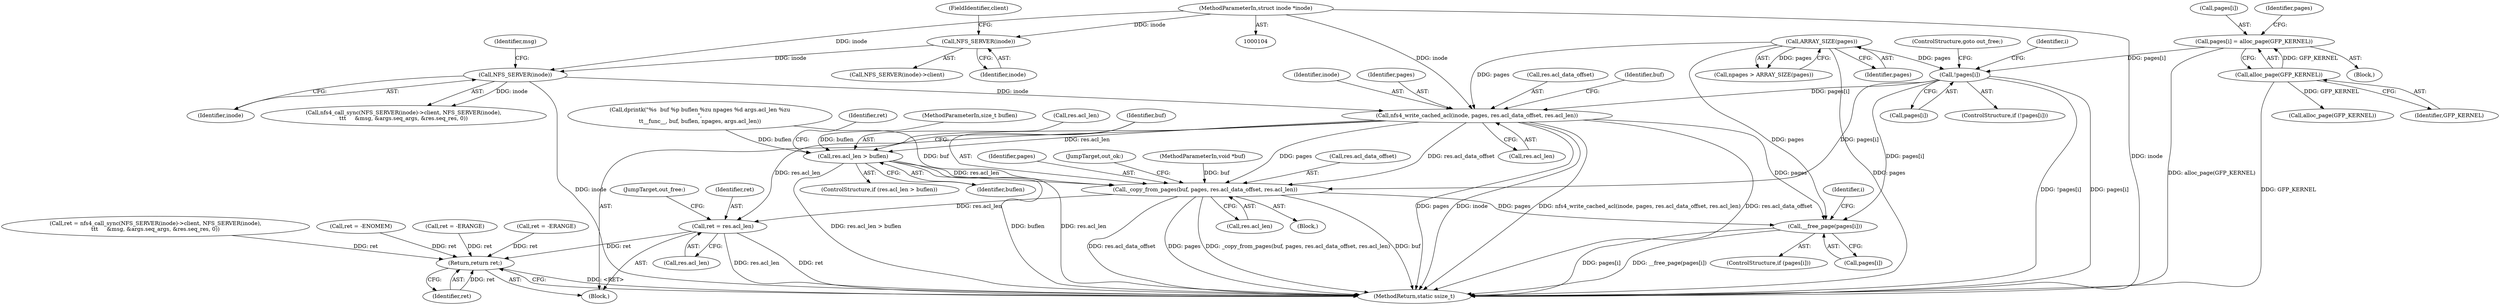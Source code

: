 digraph "0_linux_7d3e91a89b7adbc2831334def9e494dd9892f9af@API" {
"1000235" [label="(Call,nfs4_write_cached_acl(inode, pages, res.acl_data_offset, res.acl_len))"];
"1000202" [label="(Call,NFS_SERVER(inode))"];
"1000199" [label="(Call,NFS_SERVER(inode))"];
"1000105" [label="(MethodParameterIn,struct inode *inode)"];
"1000157" [label="(Call,!pages[i])"];
"1000150" [label="(Call,pages[i] = alloc_page(GFP_KERNEL))"];
"1000154" [label="(Call,alloc_page(GFP_KERNEL))"];
"1000135" [label="(Call,ARRAY_SIZE(pages))"];
"1000248" [label="(Call,res.acl_len > buflen)"];
"1000259" [label="(Call,_copy_from_pages(buf, pages, res.acl_data_offset, res.acl_len))"];
"1000269" [label="(Call,ret = res.acl_len)"];
"1000300" [label="(Return,return ret;)"];
"1000288" [label="(Call,__free_page(pages[i]))"];
"1000108" [label="(Block,)"];
"1000249" [label="(Call,res.acl_len)"];
"1000268" [label="(JumpTarget,out_ok:)"];
"1000265" [label="(Call,res.acl_len)"];
"1000274" [label="(JumpTarget,out_free:)"];
"1000247" [label="(ControlStructure,if (res.acl_len > buflen))"];
"1000283" [label="(Identifier,i)"];
"1000106" [label="(MethodParameterIn,void *buf)"];
"1000199" [label="(Call,NFS_SERVER(inode))"];
"1000302" [label="(MethodReturn,static ssize_t)"];
"1000235" [label="(Call,nfs4_write_cached_acl(inode, pages, res.acl_data_offset, res.acl_len))"];
"1000151" [label="(Call,pages[i])"];
"1000157" [label="(Call,!pages[i])"];
"1000197" [label="(Call,nfs4_call_sync(NFS_SERVER(inode)->client, NFS_SERVER(inode),\n\t\t\t     &msg, &args.seq_args, &res.seq_res, 0))"];
"1000288" [label="(Call,__free_page(pages[i]))"];
"1000237" [label="(Identifier,pages)"];
"1000136" [label="(Identifier,pages)"];
"1000120" [label="(Call,ret = -ENOMEM)"];
"1000166" [label="(Call,alloc_page(GFP_KERNEL))"];
"1000270" [label="(Identifier,ret)"];
"1000205" [label="(Identifier,msg)"];
"1000236" [label="(Identifier,inode)"];
"1000133" [label="(Call,npages > ARRAY_SIZE(pages))"];
"1000284" [label="(ControlStructure,if (pages[i]))"];
"1000255" [label="(Identifier,ret)"];
"1000135" [label="(Call,ARRAY_SIZE(pages))"];
"1000230" [label="(Call,ret = -ERANGE)"];
"1000300" [label="(Return,return ret;)"];
"1000260" [label="(Identifier,buf)"];
"1000186" [label="(Call,dprintk(\"%s  buf %p buflen %zu npages %d args.acl_len %zu\n\",\n\t\t__func__, buf, buflen, npages, args.acl_len))"];
"1000254" [label="(Call,ret = -ERANGE)"];
"1000156" [label="(ControlStructure,if (!pages[i]))"];
"1000262" [label="(Call,res.acl_data_offset)"];
"1000150" [label="(Call,pages[i] = alloc_page(GFP_KERNEL))"];
"1000301" [label="(Identifier,ret)"];
"1000241" [label="(Call,res.acl_len)"];
"1000269" [label="(Call,ret = res.acl_len)"];
"1000200" [label="(Identifier,inode)"];
"1000159" [label="(Identifier,pages)"];
"1000246" [label="(Block,)"];
"1000149" [label="(Block,)"];
"1000238" [label="(Call,res.acl_data_offset)"];
"1000198" [label="(Call,NFS_SERVER(inode)->client)"];
"1000259" [label="(Call,_copy_from_pages(buf, pages, res.acl_data_offset, res.acl_len))"];
"1000161" [label="(ControlStructure,goto out_free;)"];
"1000158" [label="(Call,pages[i])"];
"1000195" [label="(Call,ret = nfs4_call_sync(NFS_SERVER(inode)->client, NFS_SERVER(inode),\n\t\t\t     &msg, &args.seq_args, &res.seq_res, 0))"];
"1000289" [label="(Call,pages[i])"];
"1000107" [label="(MethodParameterIn,size_t buflen)"];
"1000201" [label="(FieldIdentifier,client)"];
"1000261" [label="(Identifier,pages)"];
"1000203" [label="(Identifier,inode)"];
"1000245" [label="(Identifier,buf)"];
"1000252" [label="(Identifier,buflen)"];
"1000271" [label="(Call,res.acl_len)"];
"1000148" [label="(Identifier,i)"];
"1000202" [label="(Call,NFS_SERVER(inode))"];
"1000155" [label="(Identifier,GFP_KERNEL)"];
"1000154" [label="(Call,alloc_page(GFP_KERNEL))"];
"1000248" [label="(Call,res.acl_len > buflen)"];
"1000105" [label="(MethodParameterIn,struct inode *inode)"];
"1000235" -> "1000108"  [label="AST: "];
"1000235" -> "1000241"  [label="CFG: "];
"1000236" -> "1000235"  [label="AST: "];
"1000237" -> "1000235"  [label="AST: "];
"1000238" -> "1000235"  [label="AST: "];
"1000241" -> "1000235"  [label="AST: "];
"1000245" -> "1000235"  [label="CFG: "];
"1000235" -> "1000302"  [label="DDG: pages"];
"1000235" -> "1000302"  [label="DDG: inode"];
"1000235" -> "1000302"  [label="DDG: nfs4_write_cached_acl(inode, pages, res.acl_data_offset, res.acl_len)"];
"1000235" -> "1000302"  [label="DDG: res.acl_data_offset"];
"1000202" -> "1000235"  [label="DDG: inode"];
"1000105" -> "1000235"  [label="DDG: inode"];
"1000157" -> "1000235"  [label="DDG: pages[i]"];
"1000135" -> "1000235"  [label="DDG: pages"];
"1000235" -> "1000248"  [label="DDG: res.acl_len"];
"1000235" -> "1000259"  [label="DDG: pages"];
"1000235" -> "1000259"  [label="DDG: res.acl_data_offset"];
"1000235" -> "1000269"  [label="DDG: res.acl_len"];
"1000235" -> "1000288"  [label="DDG: pages"];
"1000202" -> "1000197"  [label="AST: "];
"1000202" -> "1000203"  [label="CFG: "];
"1000203" -> "1000202"  [label="AST: "];
"1000205" -> "1000202"  [label="CFG: "];
"1000202" -> "1000302"  [label="DDG: inode"];
"1000202" -> "1000197"  [label="DDG: inode"];
"1000199" -> "1000202"  [label="DDG: inode"];
"1000105" -> "1000202"  [label="DDG: inode"];
"1000199" -> "1000198"  [label="AST: "];
"1000199" -> "1000200"  [label="CFG: "];
"1000200" -> "1000199"  [label="AST: "];
"1000201" -> "1000199"  [label="CFG: "];
"1000105" -> "1000199"  [label="DDG: inode"];
"1000105" -> "1000104"  [label="AST: "];
"1000105" -> "1000302"  [label="DDG: inode"];
"1000157" -> "1000156"  [label="AST: "];
"1000157" -> "1000158"  [label="CFG: "];
"1000158" -> "1000157"  [label="AST: "];
"1000161" -> "1000157"  [label="CFG: "];
"1000148" -> "1000157"  [label="CFG: "];
"1000157" -> "1000302"  [label="DDG: !pages[i]"];
"1000157" -> "1000302"  [label="DDG: pages[i]"];
"1000150" -> "1000157"  [label="DDG: pages[i]"];
"1000135" -> "1000157"  [label="DDG: pages"];
"1000157" -> "1000259"  [label="DDG: pages[i]"];
"1000157" -> "1000288"  [label="DDG: pages[i]"];
"1000150" -> "1000149"  [label="AST: "];
"1000150" -> "1000154"  [label="CFG: "];
"1000151" -> "1000150"  [label="AST: "];
"1000154" -> "1000150"  [label="AST: "];
"1000159" -> "1000150"  [label="CFG: "];
"1000150" -> "1000302"  [label="DDG: alloc_page(GFP_KERNEL)"];
"1000154" -> "1000150"  [label="DDG: GFP_KERNEL"];
"1000154" -> "1000155"  [label="CFG: "];
"1000155" -> "1000154"  [label="AST: "];
"1000154" -> "1000302"  [label="DDG: GFP_KERNEL"];
"1000154" -> "1000166"  [label="DDG: GFP_KERNEL"];
"1000135" -> "1000133"  [label="AST: "];
"1000135" -> "1000136"  [label="CFG: "];
"1000136" -> "1000135"  [label="AST: "];
"1000133" -> "1000135"  [label="CFG: "];
"1000135" -> "1000302"  [label="DDG: pages"];
"1000135" -> "1000133"  [label="DDG: pages"];
"1000135" -> "1000288"  [label="DDG: pages"];
"1000248" -> "1000247"  [label="AST: "];
"1000248" -> "1000252"  [label="CFG: "];
"1000249" -> "1000248"  [label="AST: "];
"1000252" -> "1000248"  [label="AST: "];
"1000255" -> "1000248"  [label="CFG: "];
"1000260" -> "1000248"  [label="CFG: "];
"1000248" -> "1000302"  [label="DDG: res.acl_len > buflen"];
"1000248" -> "1000302"  [label="DDG: buflen"];
"1000248" -> "1000302"  [label="DDG: res.acl_len"];
"1000186" -> "1000248"  [label="DDG: buflen"];
"1000107" -> "1000248"  [label="DDG: buflen"];
"1000248" -> "1000259"  [label="DDG: res.acl_len"];
"1000259" -> "1000246"  [label="AST: "];
"1000259" -> "1000265"  [label="CFG: "];
"1000260" -> "1000259"  [label="AST: "];
"1000261" -> "1000259"  [label="AST: "];
"1000262" -> "1000259"  [label="AST: "];
"1000265" -> "1000259"  [label="AST: "];
"1000268" -> "1000259"  [label="CFG: "];
"1000259" -> "1000302"  [label="DDG: _copy_from_pages(buf, pages, res.acl_data_offset, res.acl_len)"];
"1000259" -> "1000302"  [label="DDG: buf"];
"1000259" -> "1000302"  [label="DDG: res.acl_data_offset"];
"1000259" -> "1000302"  [label="DDG: pages"];
"1000186" -> "1000259"  [label="DDG: buf"];
"1000106" -> "1000259"  [label="DDG: buf"];
"1000259" -> "1000269"  [label="DDG: res.acl_len"];
"1000259" -> "1000288"  [label="DDG: pages"];
"1000269" -> "1000108"  [label="AST: "];
"1000269" -> "1000271"  [label="CFG: "];
"1000270" -> "1000269"  [label="AST: "];
"1000271" -> "1000269"  [label="AST: "];
"1000274" -> "1000269"  [label="CFG: "];
"1000269" -> "1000302"  [label="DDG: ret"];
"1000269" -> "1000302"  [label="DDG: res.acl_len"];
"1000269" -> "1000300"  [label="DDG: ret"];
"1000300" -> "1000108"  [label="AST: "];
"1000300" -> "1000301"  [label="CFG: "];
"1000301" -> "1000300"  [label="AST: "];
"1000302" -> "1000300"  [label="CFG: "];
"1000300" -> "1000302"  [label="DDG: <RET>"];
"1000301" -> "1000300"  [label="DDG: ret"];
"1000254" -> "1000300"  [label="DDG: ret"];
"1000120" -> "1000300"  [label="DDG: ret"];
"1000230" -> "1000300"  [label="DDG: ret"];
"1000195" -> "1000300"  [label="DDG: ret"];
"1000288" -> "1000284"  [label="AST: "];
"1000288" -> "1000289"  [label="CFG: "];
"1000289" -> "1000288"  [label="AST: "];
"1000283" -> "1000288"  [label="CFG: "];
"1000288" -> "1000302"  [label="DDG: pages[i]"];
"1000288" -> "1000302"  [label="DDG: __free_page(pages[i])"];
}

